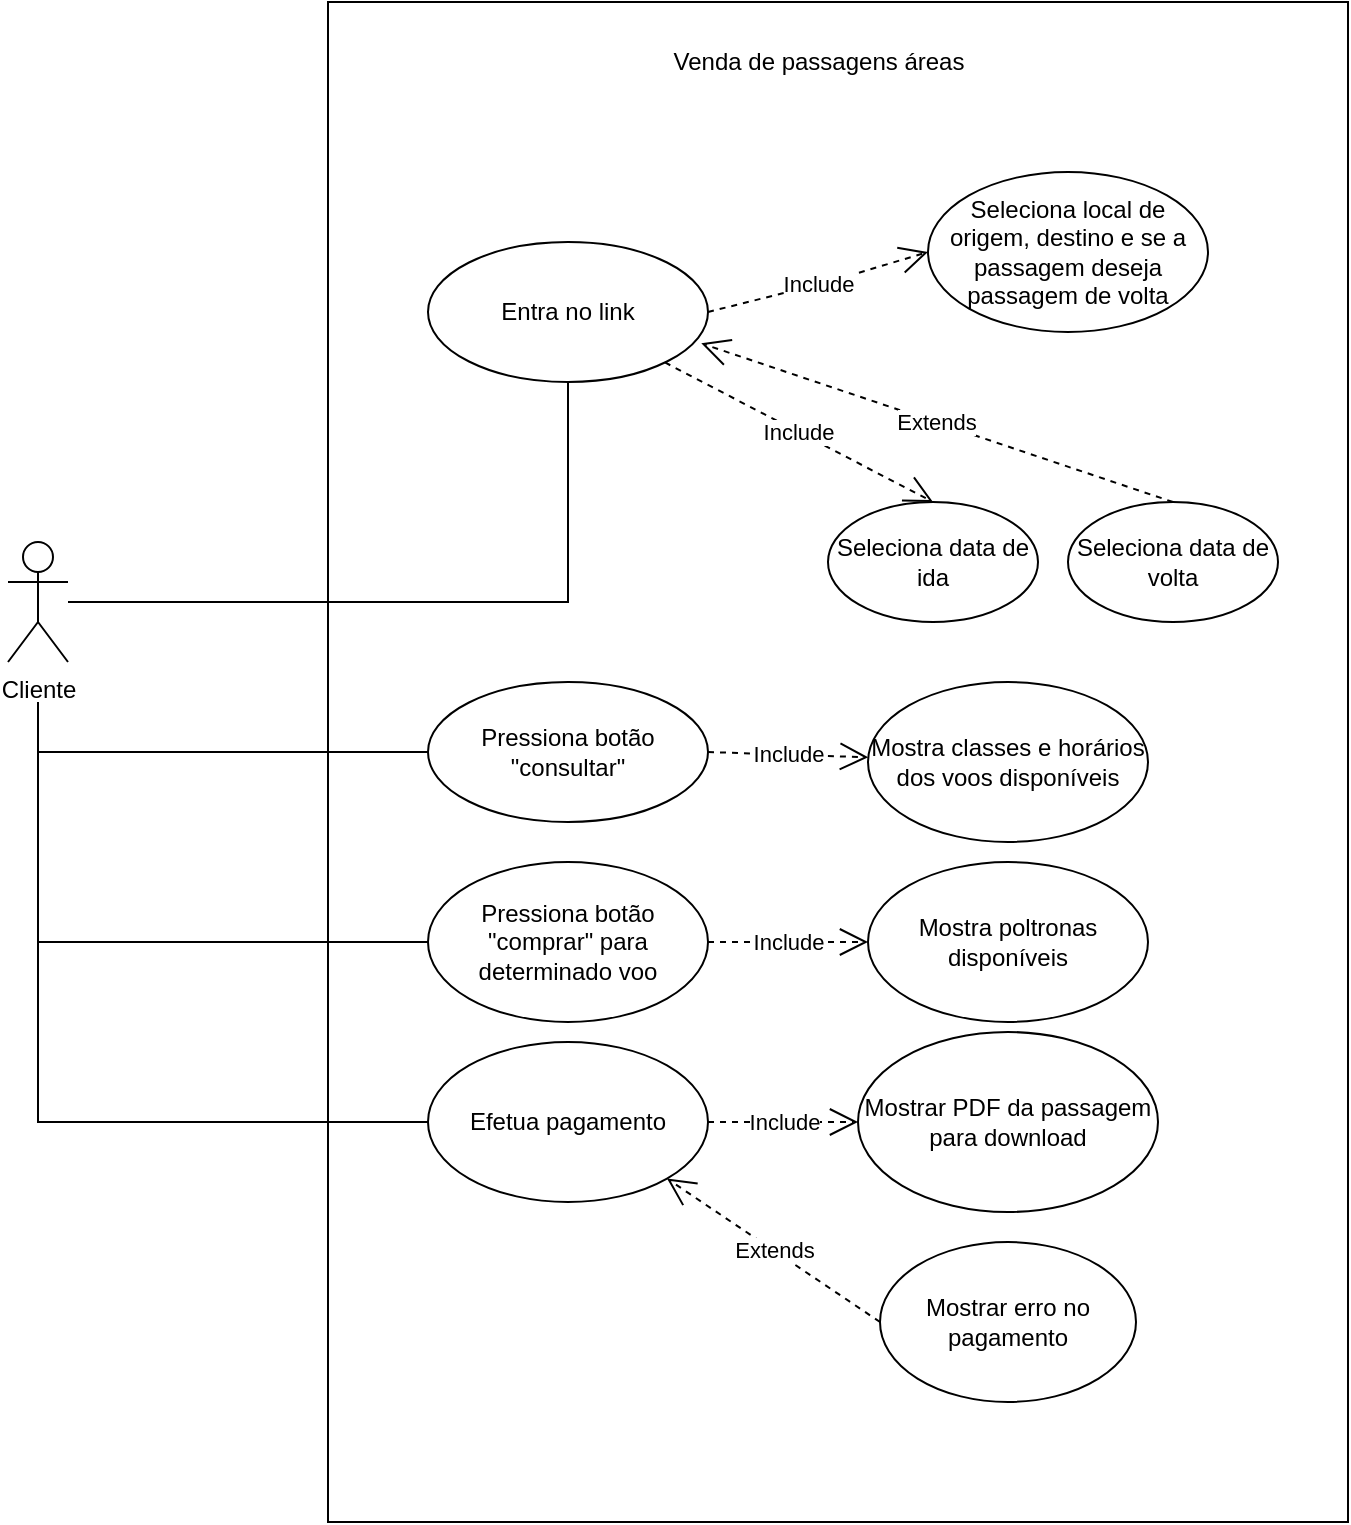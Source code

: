 <mxfile version="15.8.3" type="github">
  <diagram id="W-8rn3XZyEIhdkd16H65" name="Page-1">
    <mxGraphModel dx="1240" dy="709" grid="1" gridSize="10" guides="1" tooltips="1" connect="1" arrows="1" fold="1" page="1" pageScale="1" pageWidth="1169" pageHeight="827" math="0" shadow="0">
      <root>
        <mxCell id="0" />
        <mxCell id="1" parent="0" />
        <mxCell id="BOXsYO4kTFuQAI5CkqeE-1" value="Cliente" style="shape=umlActor;verticalLabelPosition=bottom;verticalAlign=top;html=1;" vertex="1" parent="1">
          <mxGeometry x="70" y="320" width="30" height="60" as="geometry" />
        </mxCell>
        <mxCell id="BOXsYO4kTFuQAI5CkqeE-3" value="" style="html=1;" vertex="1" parent="1">
          <mxGeometry x="230" y="50" width="510" height="760" as="geometry" />
        </mxCell>
        <mxCell id="BOXsYO4kTFuQAI5CkqeE-2" value="Entra no link" style="ellipse;whiteSpace=wrap;html=1;" vertex="1" parent="1">
          <mxGeometry x="280" y="170" width="140" height="70" as="geometry" />
        </mxCell>
        <mxCell id="BOXsYO4kTFuQAI5CkqeE-4" value="Venda de passagens áreas" style="text;html=1;resizable=0;autosize=1;align=center;verticalAlign=middle;points=[];fillColor=none;strokeColor=none;rounded=0;" vertex="1" parent="1">
          <mxGeometry x="395" y="70" width="160" height="20" as="geometry" />
        </mxCell>
        <mxCell id="BOXsYO4kTFuQAI5CkqeE-5" value="Seleciona local de origem, destino e se a passagem deseja passagem de volta" style="ellipse;whiteSpace=wrap;html=1;" vertex="1" parent="1">
          <mxGeometry x="530" y="135" width="140" height="80" as="geometry" />
        </mxCell>
        <mxCell id="BOXsYO4kTFuQAI5CkqeE-6" value="Include" style="endArrow=open;endSize=12;dashed=1;html=1;rounded=0;exitX=1;exitY=0.5;exitDx=0;exitDy=0;entryX=0;entryY=0.5;entryDx=0;entryDy=0;" edge="1" parent="1" source="BOXsYO4kTFuQAI5CkqeE-2" target="BOXsYO4kTFuQAI5CkqeE-5">
          <mxGeometry width="160" relative="1" as="geometry">
            <mxPoint x="420" y="260" as="sourcePoint" />
            <mxPoint x="580" y="260" as="targetPoint" />
            <Array as="points">
              <mxPoint x="480" y="190" />
            </Array>
          </mxGeometry>
        </mxCell>
        <mxCell id="BOXsYO4kTFuQAI5CkqeE-10" value="Include" style="endArrow=open;endSize=12;dashed=1;html=1;rounded=0;entryX=0.5;entryY=0;entryDx=0;entryDy=0;" edge="1" parent="1" source="BOXsYO4kTFuQAI5CkqeE-2" target="BOXsYO4kTFuQAI5CkqeE-11">
          <mxGeometry width="160" relative="1" as="geometry">
            <mxPoint x="310" y="300" as="sourcePoint" />
            <mxPoint x="470" y="300" as="targetPoint" />
          </mxGeometry>
        </mxCell>
        <mxCell id="BOXsYO4kTFuQAI5CkqeE-11" value="Seleciona data de ida" style="ellipse;whiteSpace=wrap;html=1;" vertex="1" parent="1">
          <mxGeometry x="480" y="300" width="105" height="60" as="geometry" />
        </mxCell>
        <mxCell id="BOXsYO4kTFuQAI5CkqeE-12" value="Seleciona data de volta" style="ellipse;whiteSpace=wrap;html=1;" vertex="1" parent="1">
          <mxGeometry x="600" y="300" width="105" height="60" as="geometry" />
        </mxCell>
        <mxCell id="BOXsYO4kTFuQAI5CkqeE-14" value="Extends" style="endArrow=open;endSize=12;dashed=1;html=1;rounded=0;entryX=0.976;entryY=0.724;entryDx=0;entryDy=0;entryPerimeter=0;exitX=0.5;exitY=0;exitDx=0;exitDy=0;" edge="1" parent="1" source="BOXsYO4kTFuQAI5CkqeE-12" target="BOXsYO4kTFuQAI5CkqeE-2">
          <mxGeometry width="160" relative="1" as="geometry">
            <mxPoint x="580" y="260" as="sourcePoint" />
            <mxPoint x="740" y="260" as="targetPoint" />
          </mxGeometry>
        </mxCell>
        <mxCell id="BOXsYO4kTFuQAI5CkqeE-17" value="Pressiona botão &quot;consultar&quot;" style="ellipse;whiteSpace=wrap;html=1;" vertex="1" parent="1">
          <mxGeometry x="280" y="390" width="140" height="70" as="geometry" />
        </mxCell>
        <mxCell id="BOXsYO4kTFuQAI5CkqeE-18" value="Pressiona botão &quot;comprar&quot; para determinado voo" style="ellipse;whiteSpace=wrap;html=1;" vertex="1" parent="1">
          <mxGeometry x="280" y="480" width="140" height="80" as="geometry" />
        </mxCell>
        <mxCell id="BOXsYO4kTFuQAI5CkqeE-19" value="Mostra classes e horários dos voos disponíveis" style="ellipse;whiteSpace=wrap;html=1;" vertex="1" parent="1">
          <mxGeometry x="500" y="390" width="140" height="80" as="geometry" />
        </mxCell>
        <mxCell id="BOXsYO4kTFuQAI5CkqeE-20" value="Include" style="endArrow=open;endSize=12;dashed=1;html=1;rounded=0;exitX=1;exitY=0.5;exitDx=0;exitDy=0;" edge="1" parent="1" source="BOXsYO4kTFuQAI5CkqeE-17" target="BOXsYO4kTFuQAI5CkqeE-19">
          <mxGeometry width="160" relative="1" as="geometry">
            <mxPoint x="408.706" y="240.138" as="sourcePoint" />
            <mxPoint x="542.5" y="310" as="targetPoint" />
          </mxGeometry>
        </mxCell>
        <mxCell id="BOXsYO4kTFuQAI5CkqeE-21" value="Include" style="endArrow=open;endSize=12;dashed=1;html=1;rounded=0;exitX=1;exitY=0.5;exitDx=0;exitDy=0;" edge="1" parent="1" source="BOXsYO4kTFuQAI5CkqeE-18" target="BOXsYO4kTFuQAI5CkqeE-22">
          <mxGeometry width="160" relative="1" as="geometry">
            <mxPoint x="430.0" y="435" as="sourcePoint" />
            <mxPoint x="510.106" y="437.799" as="targetPoint" />
          </mxGeometry>
        </mxCell>
        <mxCell id="BOXsYO4kTFuQAI5CkqeE-22" value="Mostra poltronas disponíveis" style="ellipse;whiteSpace=wrap;html=1;" vertex="1" parent="1">
          <mxGeometry x="500" y="480" width="140" height="80" as="geometry" />
        </mxCell>
        <mxCell id="BOXsYO4kTFuQAI5CkqeE-23" value="Efetua pagamento" style="ellipse;whiteSpace=wrap;html=1;" vertex="1" parent="1">
          <mxGeometry x="280" y="570" width="140" height="80" as="geometry" />
        </mxCell>
        <mxCell id="BOXsYO4kTFuQAI5CkqeE-24" value="Include" style="endArrow=open;endSize=12;dashed=1;html=1;rounded=0;exitX=1;exitY=0.5;exitDx=0;exitDy=0;entryX=0;entryY=0.5;entryDx=0;entryDy=0;" edge="1" parent="1" source="BOXsYO4kTFuQAI5CkqeE-23" target="BOXsYO4kTFuQAI5CkqeE-25">
          <mxGeometry width="160" relative="1" as="geometry">
            <mxPoint x="430.0" y="525" as="sourcePoint" />
            <mxPoint x="510.106" y="527.799" as="targetPoint" />
          </mxGeometry>
        </mxCell>
        <mxCell id="BOXsYO4kTFuQAI5CkqeE-25" value="Mostrar PDF da passagem para download" style="ellipse;whiteSpace=wrap;html=1;" vertex="1" parent="1">
          <mxGeometry x="495" y="565" width="150" height="90" as="geometry" />
        </mxCell>
        <mxCell id="BOXsYO4kTFuQAI5CkqeE-28" style="edgeStyle=orthogonalEdgeStyle;rounded=0;orthogonalLoop=1;jettySize=auto;html=1;endArrow=none;endFill=0;" edge="1" parent="1" source="BOXsYO4kTFuQAI5CkqeE-1" target="BOXsYO4kTFuQAI5CkqeE-2">
          <mxGeometry relative="1" as="geometry" />
        </mxCell>
        <mxCell id="BOXsYO4kTFuQAI5CkqeE-29" style="edgeStyle=orthogonalEdgeStyle;rounded=0;orthogonalLoop=1;jettySize=auto;html=1;entryX=0;entryY=0.5;entryDx=0;entryDy=0;endArrow=none;endFill=0;" edge="1" parent="1" target="BOXsYO4kTFuQAI5CkqeE-17">
          <mxGeometry relative="1" as="geometry">
            <mxPoint x="85" y="400" as="sourcePoint" />
            <Array as="points">
              <mxPoint x="85" y="425" />
            </Array>
          </mxGeometry>
        </mxCell>
        <mxCell id="BOXsYO4kTFuQAI5CkqeE-30" style="edgeStyle=orthogonalEdgeStyle;rounded=0;orthogonalLoop=1;jettySize=auto;html=1;entryX=0;entryY=0.5;entryDx=0;entryDy=0;endArrow=none;endFill=0;" edge="1" parent="1" target="BOXsYO4kTFuQAI5CkqeE-18">
          <mxGeometry relative="1" as="geometry">
            <mxPoint x="85" y="420" as="sourcePoint" />
            <Array as="points">
              <mxPoint x="85" y="520" />
            </Array>
          </mxGeometry>
        </mxCell>
        <mxCell id="BOXsYO4kTFuQAI5CkqeE-31" style="edgeStyle=orthogonalEdgeStyle;rounded=0;orthogonalLoop=1;jettySize=auto;html=1;entryX=0;entryY=0.5;entryDx=0;entryDy=0;endArrow=none;endFill=0;" edge="1" parent="1" target="BOXsYO4kTFuQAI5CkqeE-23">
          <mxGeometry relative="1" as="geometry">
            <mxPoint x="85" y="410" as="sourcePoint" />
            <Array as="points">
              <mxPoint x="85" y="610" />
            </Array>
          </mxGeometry>
        </mxCell>
        <mxCell id="BOXsYO4kTFuQAI5CkqeE-32" value="Mostrar erro no pagamento" style="ellipse;whiteSpace=wrap;html=1;" vertex="1" parent="1">
          <mxGeometry x="506" y="670" width="128" height="80" as="geometry" />
        </mxCell>
        <mxCell id="BOXsYO4kTFuQAI5CkqeE-34" value="Extends" style="endArrow=open;endSize=12;dashed=1;html=1;rounded=0;entryX=1;entryY=1;entryDx=0;entryDy=0;exitX=0;exitY=0.5;exitDx=0;exitDy=0;" edge="1" parent="1" source="BOXsYO4kTFuQAI5CkqeE-32" target="BOXsYO4kTFuQAI5CkqeE-23">
          <mxGeometry width="160" relative="1" as="geometry">
            <mxPoint x="662.5" y="310" as="sourcePoint" />
            <mxPoint x="426.64" y="230.68" as="targetPoint" />
          </mxGeometry>
        </mxCell>
      </root>
    </mxGraphModel>
  </diagram>
</mxfile>
